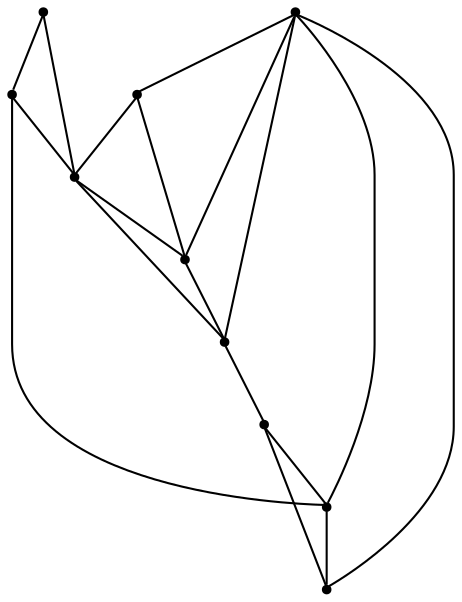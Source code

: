 graph {
  node [shape=point,comment="{\"directed\":false,\"doi\":\"10.1007/3-540-37623-2_20\",\"figure\":\"4 (2)\"}"]

  v0 [pos="1497.5556583979842,1959.866714477539"]
  v1 [pos="1272.5347767274507,1809.866714477539"]
  v2 [pos="1422.5486978411398,2109.866714477539"]
  v3 [pos="1422.5486978411398,1809.866714477539"]
  v4 [pos="1272.5347767274507,2109.866714477539"]
  v5 [pos="1347.541737284295,1959.866714477539"]
  v6 [pos="1305.037742101399,1871.8667348225913"]
  v7 [pos="1350.0418675681553,2059.366734822591"]
  v8 [pos="1197.527816170606,1959.866714477539"]
  v9 [pos="1047.513895056917,1959.866714477539"]

  v0 -- v1 [id="-1",pos="1497.5556583979842,1959.866714477539 1512.686279013649,1936.2501780192058 1518.3075027642835,1914.1125996907551 1518.3075027642835,1891.6168212890625 1518.3075027642835,1817.1085357666016 1457.8353789787557,1756.6418965657554 1383.3242479222556,1756.6418965657554 1342.8455363050136,1756.6418965657554 1304.504525098336,1774.804433186849 1272.5347767274507,1809.866714477539"]
  v9 -- v4 [id="-2",pos="1047.513895056917,1959.866714477539 1272.5347767274507,2109.866714477539 1272.5347767274507,2109.866714477539 1272.5347767274507,2109.866714477539"]
  v8 -- v1 [id="-3",pos="1197.527816170606,1959.866714477539 1272.5347767274507,1809.866714477539 1272.5347767274507,1809.866714477539 1272.5347767274507,1809.866714477539"]
  v4 -- v7 [id="-4",pos="1272.5347767274507,2109.866714477539 1350.0418675681553,2059.366734822591 1350.0418675681553,2059.366734822591 1350.0418675681553,2059.366734822591"]
  v7 -- v0 [id="-5",pos="1350.0418675681553,2059.366734822591 1497.5556583979842,1959.866714477539 1497.5556583979842,1959.866714477539 1497.5556583979842,1959.866714477539"]
  v4 -- v5 [id="-6",pos="1272.5347767274507,2109.866714477539 1347.541737284295,1959.866714477539 1347.541737284295,1959.866714477539 1347.541737284295,1959.866714477539"]
  v1 -- v3 [id="-7",pos="1272.5347767274507,1809.866714477539 1422.5486978411398,1809.866714477539 1422.5486978411398,1809.866714477539 1422.5486978411398,1809.866714477539"]
  v6 -- v1 [id="-8",pos="1305.037742101399,1871.8667348225913 1272.5347767274507,1809.866714477539 1272.5347767274507,1809.866714477539 1272.5347767274507,1809.866714477539"]
  v6 -- v3 [id="-9",pos="1305.037742101399,1871.8667348225913 1422.5486978411398,1809.866714477539 1422.5486978411398,1809.866714477539 1422.5486978411398,1809.866714477539"]
  v5 -- v0 [id="-10",pos="1347.541737284295,1959.866714477539 1497.5556583979842,1959.866714477539 1497.5556583979842,1959.866714477539 1497.5556583979842,1959.866714477539"]
  v7 -- v5 [id="-11",pos="1350.0418675681553,2059.366734822591 1347.541737284295,1959.866714477539 1347.541737284295,1959.866714477539 1347.541737284295,1959.866714477539"]
  v7 -- v2 [id="-12",pos="1350.0418675681553,2059.366734822591 1422.5486978411398,2109.866714477539 1422.5486978411398,2109.866714477539 1422.5486978411398,2109.866714477539"]
  v5 -- v6 [id="-13",pos="1347.541737284295,1959.866714477539 1305.037742101399,1871.8667348225913 1305.037742101399,1871.8667348225913 1305.037742101399,1871.8667348225913"]
  v2 -- v4 [id="-14",pos="1422.5486978411398,2109.866714477539 1272.5347767274507,2109.866714477539 1272.5347767274507,2109.866714477539 1272.5347767274507,2109.866714477539"]
  v3 -- v0 [id="-15",pos="1422.5486978411398,1809.866714477539 1497.5556583979842,1959.866714477539 1497.5556583979842,1959.866714477539 1497.5556583979842,1959.866714477539"]
  v0 -- v2 [id="-16",pos="1497.5556583979842,1959.866714477539 1422.5486978411398,2109.866714477539 1422.5486978411398,2109.866714477539 1422.5486978411398,2109.866714477539"]
  v8 -- v4 [id="-17",pos="1197.527816170606,1959.866714477539 1272.5347767274507,2109.866714477539 1272.5347767274507,2109.866714477539 1272.5347767274507,2109.866714477539"]
  v9 -- v8 [id="-18",pos="1047.513895056917,1959.866714477539 1197.527816170606,1959.866714477539 1197.527816170606,1959.866714477539 1197.527816170606,1959.866714477539"]
}